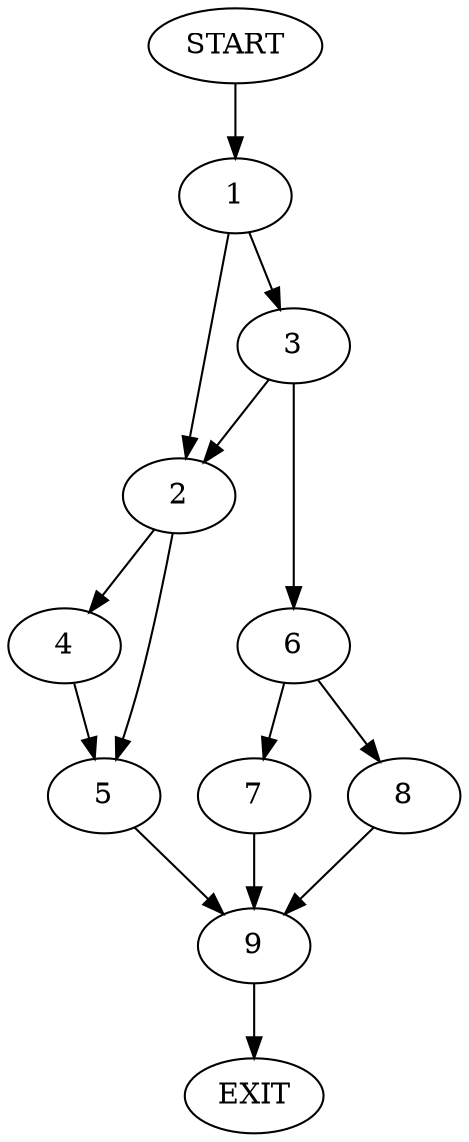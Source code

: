 digraph {
0 [label="START"]
10 [label="EXIT"]
0 -> 1
1 -> 2
1 -> 3
2 -> 4
2 -> 5
3 -> 6
3 -> 2
6 -> 7
6 -> 8
4 -> 5
5 -> 9
9 -> 10
7 -> 9
8 -> 9
}
